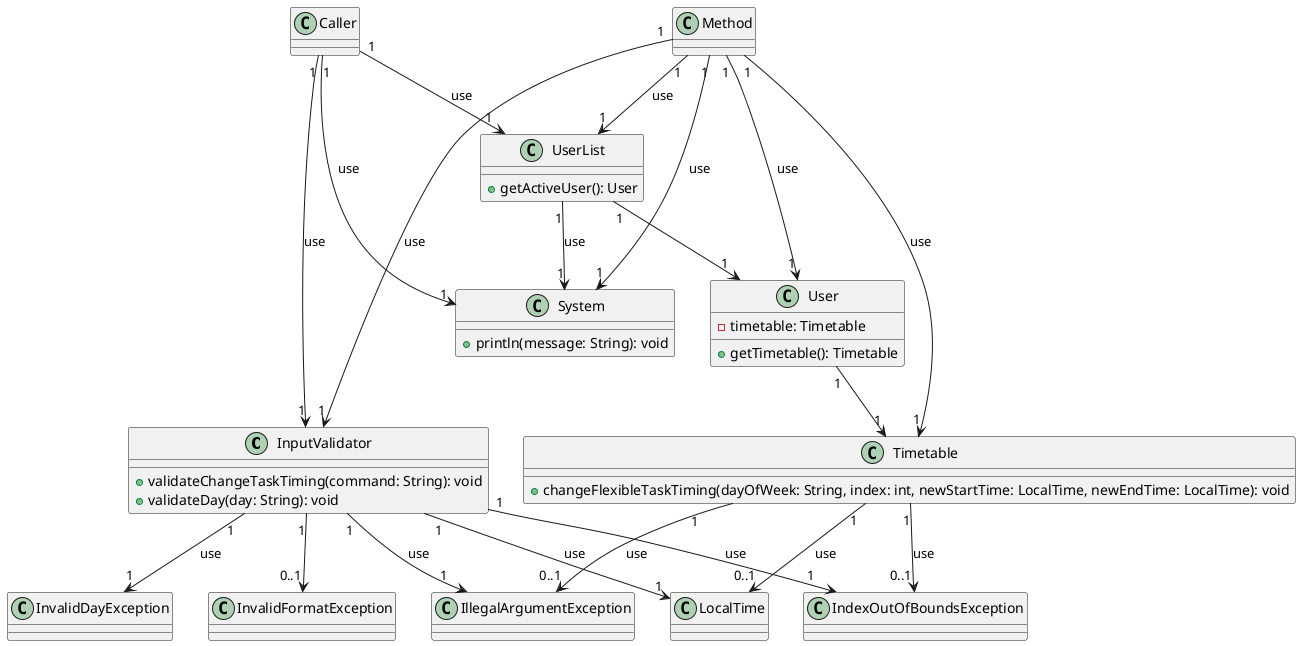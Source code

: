 @startuml
class InputValidator {
    +validateChangeTaskTiming(command: String): void
    +validateDay(day: String): void
}

class UserList {
    +getActiveUser(): User
}

class User {
    -timetable: Timetable
    +getTimetable(): Timetable
}

class Timetable {
    +changeFlexibleTaskTiming(dayOfWeek: String, index: int, newStartTime: LocalTime, newEndTime: LocalTime): void
}

class IndexOutOfBoundsException
class IllegalArgumentException

class System {
    +println(message: String): void
}

class LocalTime
class InvalidDayException
class InvalidFormatException

InputValidator "1" --> "0..1" InvalidFormatException
UserList "1" --> "1" User
User "1" --> "1" Timetable

Caller "1" --> "1" InputValidator: use
Caller "1" --> "1" UserList: use
Caller "1" --> "1" System: use
UserList "1" --> "1" System: use
InputValidator "1" --> "1" InvalidDayException: use
InputValidator "1" --> "1" IndexOutOfBoundsException: use
InputValidator "1" --> "1" IllegalArgumentException: use
InputValidator "1" --> "1" LocalTime: use
Method "1" --> "1" InputValidator: use
Method "1" --> "1" UserList: use
Method "1" --> "1" User: use
Method "1" --> "1" Timetable: use
Method "1" --> "1" System: use
Timetable "1" --> "0..1" LocalTime: use
Timetable "1" --> "0..1" IndexOutOfBoundsException: use
Timetable "1" --> "0..1" IllegalArgumentException: use
@enduml